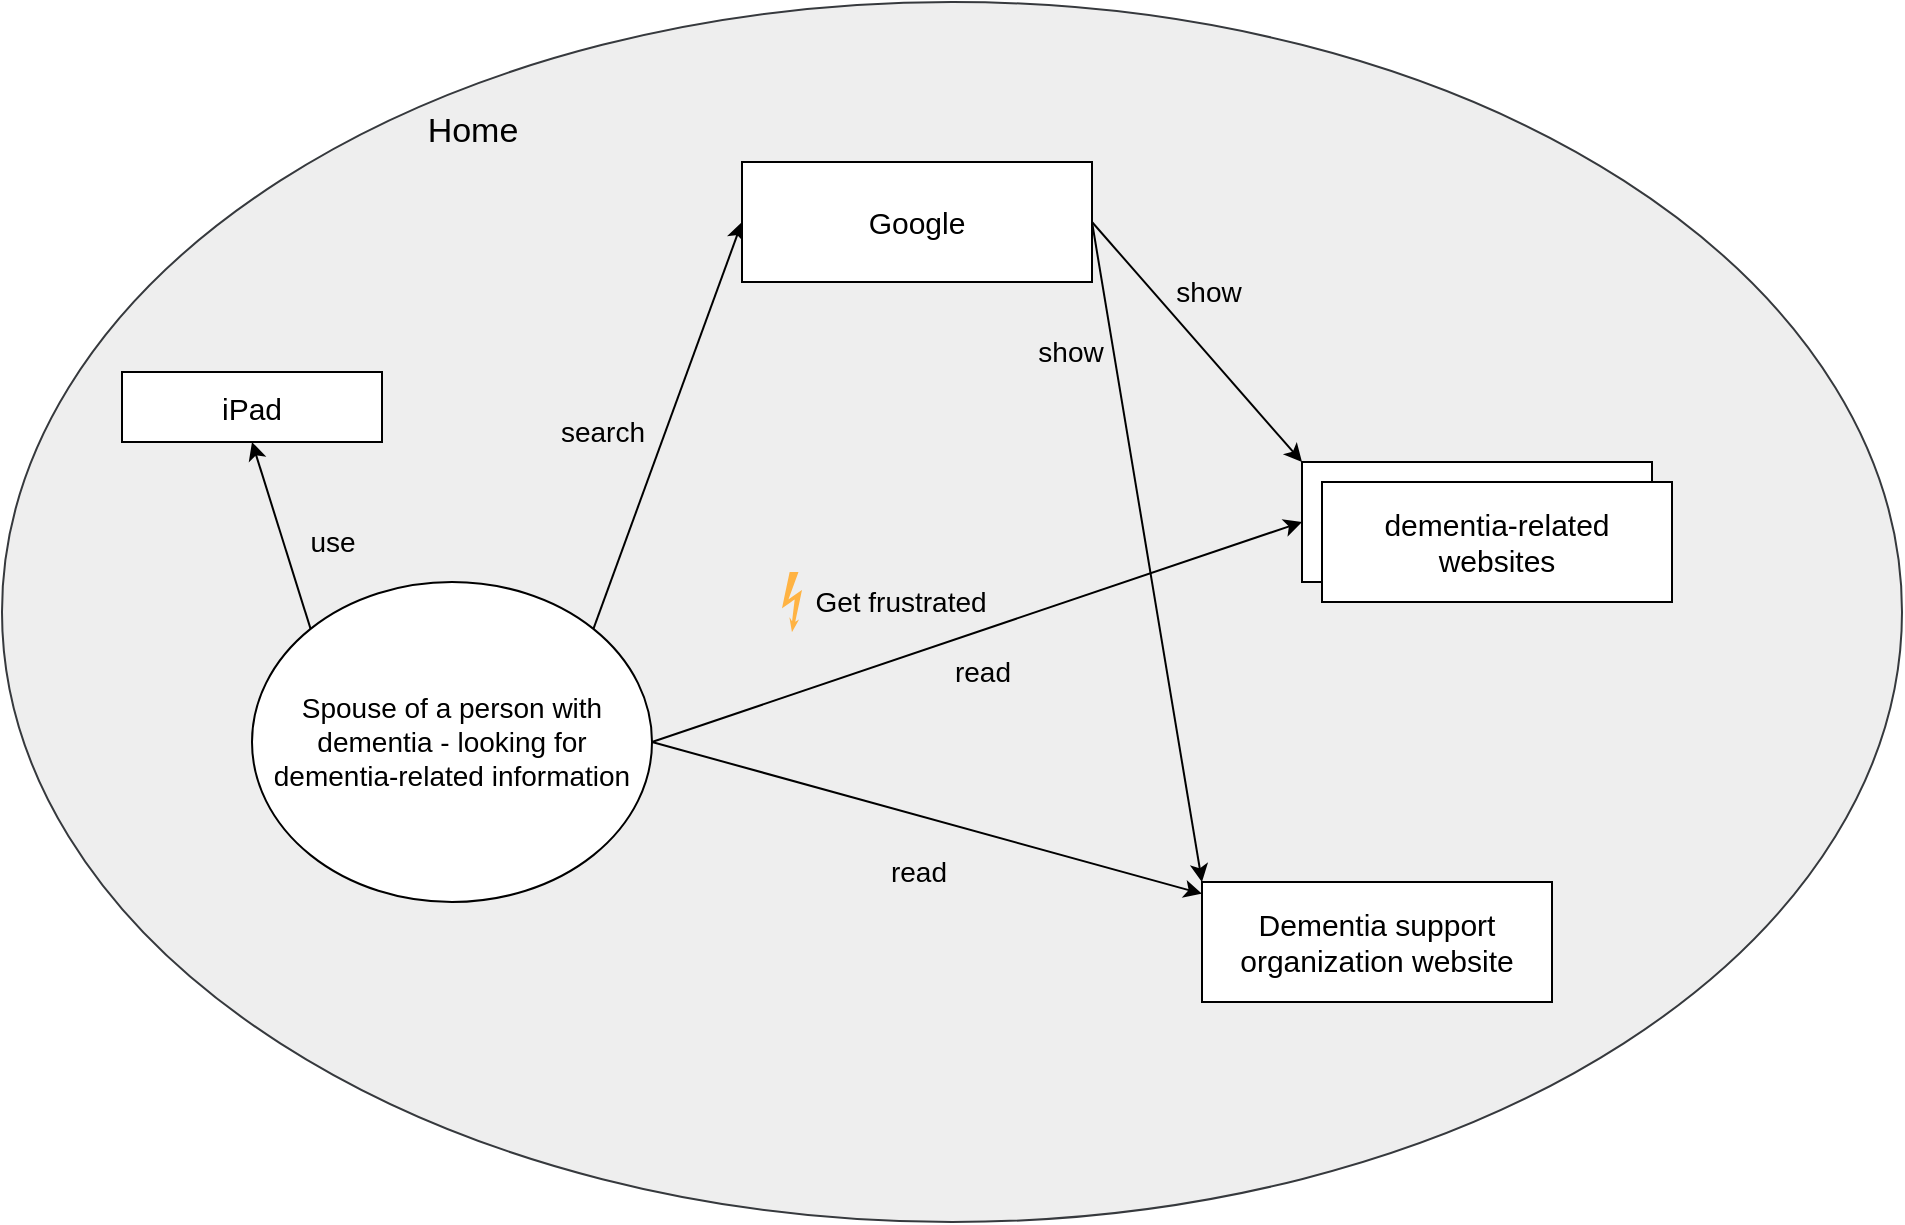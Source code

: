 <mxfile version="26.0.16">
  <diagram name="Page-1" id="w-GSn4rVRWABjTmaKZI6">
    <mxGraphModel grid="1" page="1" gridSize="10" guides="1" tooltips="1" connect="1" arrows="1" fold="1" pageScale="1" pageWidth="827" pageHeight="1169" math="0" shadow="0">
      <root>
        <mxCell id="0" />
        <mxCell id="1" parent="0" />
        <mxCell id="LCSe7PTozADsxGTUK0A_-2" value="" style="ellipse;whiteSpace=wrap;html=1;fillColor=#eeeeee;strokeColor=#36393d;" vertex="1" parent="1">
          <mxGeometry x="140" y="780" width="950" height="610" as="geometry" />
        </mxCell>
        <mxCell id="LCSe7PTozADsxGTUK0A_-3" value="Home" style="text;html=1;align=center;verticalAlign=middle;resizable=0;points=[];autosize=1;strokeColor=none;fillColor=none;fontSize=17;" vertex="1" parent="1">
          <mxGeometry x="340" y="830" width="70" height="30" as="geometry" />
        </mxCell>
        <mxCell id="-xcGLYBdehoTpV1QG0vU-5" style="rounded=0;orthogonalLoop=1;jettySize=auto;html=1;exitX=1;exitY=0.5;exitDx=0;exitDy=0;entryX=0;entryY=0.5;entryDx=0;entryDy=0;" edge="1" parent="1" source="LCSe7PTozADsxGTUK0A_-5" target="-xcGLYBdehoTpV1QG0vU-2">
          <mxGeometry relative="1" as="geometry" />
        </mxCell>
        <mxCell id="-xcGLYBdehoTpV1QG0vU-6" style="rounded=0;orthogonalLoop=1;jettySize=auto;html=1;exitX=1;exitY=0.5;exitDx=0;exitDy=0;" edge="1" parent="1" source="LCSe7PTozADsxGTUK0A_-5" target="-xcGLYBdehoTpV1QG0vU-4">
          <mxGeometry relative="1" as="geometry" />
        </mxCell>
        <mxCell id="-xcGLYBdehoTpV1QG0vU-14" style="rounded=0;orthogonalLoop=1;jettySize=auto;html=1;exitX=1;exitY=0;exitDx=0;exitDy=0;entryX=0;entryY=0.5;entryDx=0;entryDy=0;" edge="1" parent="1" source="LCSe7PTozADsxGTUK0A_-5" target="-xcGLYBdehoTpV1QG0vU-1">
          <mxGeometry relative="1" as="geometry" />
        </mxCell>
        <mxCell id="-xcGLYBdehoTpV1QG0vU-23" style="rounded=0;orthogonalLoop=1;jettySize=auto;html=1;exitX=0;exitY=0;exitDx=0;exitDy=0;entryX=0.5;entryY=1;entryDx=0;entryDy=0;" edge="1" parent="1" source="LCSe7PTozADsxGTUK0A_-5" target="-xcGLYBdehoTpV1QG0vU-22">
          <mxGeometry relative="1" as="geometry" />
        </mxCell>
        <mxCell id="LCSe7PTozADsxGTUK0A_-5" value="&lt;font style=&quot;font-size: 14px;&quot;&gt;Spouse of a person with dementia - looking for dementia-related information&lt;/font&gt;" style="ellipse;whiteSpace=wrap;html=1;" vertex="1" parent="1">
          <mxGeometry x="265" y="1070" width="200" height="160" as="geometry" />
        </mxCell>
        <mxCell id="LCSe7PTozADsxGTUK0A_-12" value="&lt;font style=&quot;font-size: 14px;&quot;&gt;search&lt;/font&gt;" style="text;html=1;align=center;verticalAlign=middle;resizable=0;points=[];autosize=1;strokeColor=none;fillColor=none;" vertex="1" parent="1">
          <mxGeometry x="405" y="980" width="70" height="30" as="geometry" />
        </mxCell>
        <mxCell id="LCSe7PTozADsxGTUK0A_-16" value="&lt;font style=&quot;font-size: 14px;&quot;&gt;Get frustrated&lt;/font&gt;" style="text;html=1;align=center;verticalAlign=middle;resizable=0;points=[];autosize=1;strokeColor=none;fillColor=none;" vertex="1" parent="1">
          <mxGeometry x="534" y="1065" width="110" height="30" as="geometry" />
        </mxCell>
        <mxCell id="LCSe7PTozADsxGTUK0A_-17" value="" style="shape=mxgraph.signs.safety.high_voltage_2;html=1;pointerEvents=1;fillColor=#FFB343;strokeColor=none;verticalLabelPosition=bottom;verticalAlign=top;align=center;sketch=0;" vertex="1" parent="1">
          <mxGeometry x="530" y="1065" width="10" height="30" as="geometry" />
        </mxCell>
        <mxCell id="-xcGLYBdehoTpV1QG0vU-8" style="rounded=0;orthogonalLoop=1;jettySize=auto;html=1;exitX=1;exitY=0.5;exitDx=0;exitDy=0;entryX=0;entryY=0;entryDx=0;entryDy=0;" edge="1" parent="1" source="-xcGLYBdehoTpV1QG0vU-1" target="-xcGLYBdehoTpV1QG0vU-2">
          <mxGeometry relative="1" as="geometry" />
        </mxCell>
        <mxCell id="-xcGLYBdehoTpV1QG0vU-12" style="rounded=0;orthogonalLoop=1;jettySize=auto;html=1;exitX=1;exitY=0.5;exitDx=0;exitDy=0;entryX=0;entryY=0;entryDx=0;entryDy=0;" edge="1" parent="1" source="-xcGLYBdehoTpV1QG0vU-1" target="-xcGLYBdehoTpV1QG0vU-4">
          <mxGeometry relative="1" as="geometry" />
        </mxCell>
        <mxCell id="-xcGLYBdehoTpV1QG0vU-1" value="&lt;font style=&quot;font-size: 15px;&quot;&gt;Google&lt;/font&gt;" style="rounded=0;whiteSpace=wrap;html=1;" vertex="1" parent="1">
          <mxGeometry x="510" y="860" width="175" height="60" as="geometry" />
        </mxCell>
        <mxCell id="-xcGLYBdehoTpV1QG0vU-2" value="" style="rounded=0;whiteSpace=wrap;html=1;" vertex="1" parent="1">
          <mxGeometry x="790" y="1010" width="175" height="60" as="geometry" />
        </mxCell>
        <mxCell id="-xcGLYBdehoTpV1QG0vU-3" value="&lt;span style=&quot;font-size: 15px;&quot;&gt;dementia-related websites&lt;/span&gt;" style="rounded=0;whiteSpace=wrap;html=1;" vertex="1" parent="1">
          <mxGeometry x="800" y="1020" width="175" height="60" as="geometry" />
        </mxCell>
        <mxCell id="-xcGLYBdehoTpV1QG0vU-4" value="&lt;span style=&quot;font-size: 15px;&quot;&gt;Dementia support organization website&lt;/span&gt;" style="rounded=0;whiteSpace=wrap;html=1;" vertex="1" parent="1">
          <mxGeometry x="740" y="1220" width="175" height="60" as="geometry" />
        </mxCell>
        <mxCell id="-xcGLYBdehoTpV1QG0vU-11" value="&lt;font style=&quot;font-size: 14px;&quot;&gt;show&lt;/font&gt;" style="text;html=1;align=center;verticalAlign=middle;resizable=0;points=[];autosize=1;strokeColor=none;fillColor=none;" vertex="1" parent="1">
          <mxGeometry x="713" y="910" width="60" height="30" as="geometry" />
        </mxCell>
        <mxCell id="-xcGLYBdehoTpV1QG0vU-13" value="&lt;font style=&quot;font-size: 14px;&quot;&gt;show&lt;/font&gt;" style="text;html=1;align=center;verticalAlign=middle;resizable=0;points=[];autosize=1;strokeColor=none;fillColor=none;" vertex="1" parent="1">
          <mxGeometry x="644" y="940" width="60" height="30" as="geometry" />
        </mxCell>
        <mxCell id="-xcGLYBdehoTpV1QG0vU-22" value="&lt;span style=&quot;font-size: 15px;&quot;&gt;iPad&lt;/span&gt;" style="rounded=0;whiteSpace=wrap;html=1;" vertex="1" parent="1">
          <mxGeometry x="200" y="965" width="130" height="35" as="geometry" />
        </mxCell>
        <mxCell id="-xcGLYBdehoTpV1QG0vU-24" value="&lt;font style=&quot;font-size: 14px;&quot;&gt;use&lt;/font&gt;" style="text;html=1;align=center;verticalAlign=middle;resizable=0;points=[];autosize=1;strokeColor=none;fillColor=none;" vertex="1" parent="1">
          <mxGeometry x="280" y="1035" width="50" height="30" as="geometry" />
        </mxCell>
        <mxCell id="-xcGLYBdehoTpV1QG0vU-25" value="&lt;font style=&quot;font-size: 14px;&quot;&gt;read&lt;/font&gt;" style="text;html=1;align=center;verticalAlign=middle;resizable=0;points=[];autosize=1;strokeColor=none;fillColor=none;" vertex="1" parent="1">
          <mxGeometry x="605" y="1100" width="50" height="30" as="geometry" />
        </mxCell>
        <mxCell id="-xcGLYBdehoTpV1QG0vU-26" value="&lt;font style=&quot;font-size: 14px;&quot;&gt;read&lt;/font&gt;" style="text;html=1;align=center;verticalAlign=middle;resizable=0;points=[];autosize=1;strokeColor=none;fillColor=none;" vertex="1" parent="1">
          <mxGeometry x="572.5" y="1200" width="50" height="30" as="geometry" />
        </mxCell>
      </root>
    </mxGraphModel>
  </diagram>
</mxfile>
